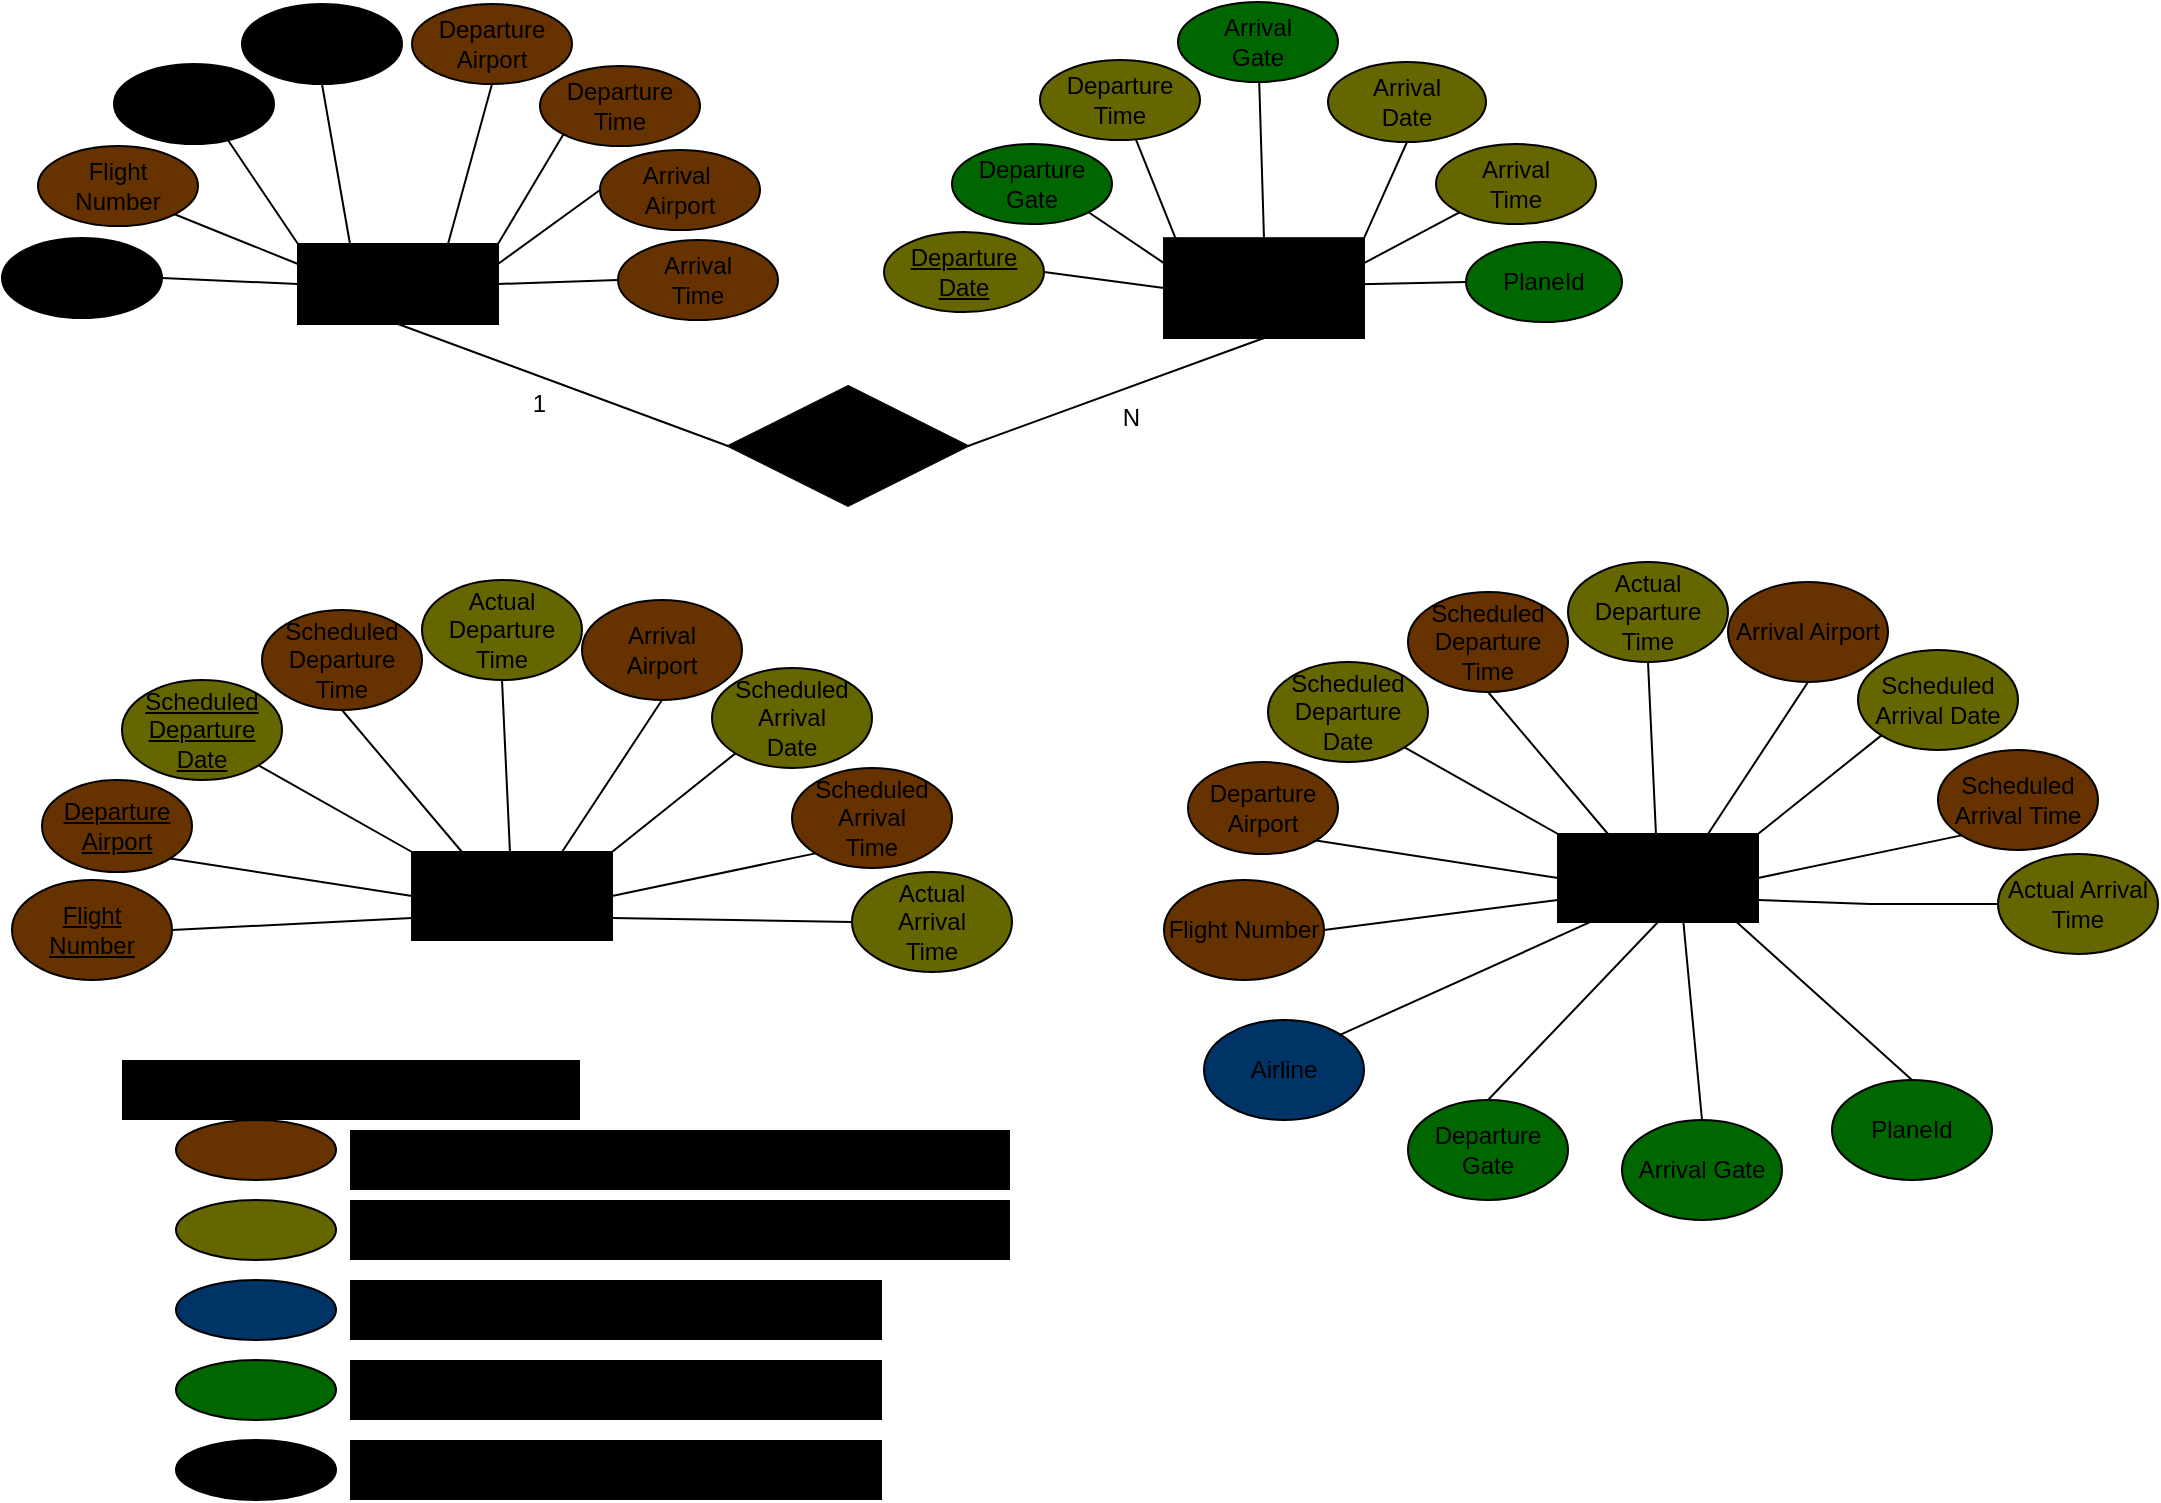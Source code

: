 <mxfile>
    <diagram id="sR8yIJGgQoAQNlq5dlLh" name="Lab6">
        <mxGraphModel dx="1577" dy="753" grid="1" gridSize="10" guides="1" tooltips="1" connect="1" arrows="1" fold="1" page="1" pageScale="1" pageWidth="850" pageHeight="1100" math="0" shadow="0">
            <root>
                <mxCell id="0"/>
                <mxCell id="1" parent="0"/>
                <mxCell id="S_jEVY1JRQI5lZc4IsCg-1" value="Airline1&lt;br&gt;Schedule" style="whiteSpace=wrap;html=1;align=center;fillColor=#000000;strokeColor=#000000;" parent="1" vertex="1">
                    <mxGeometry x="153" y="182" width="100" height="40" as="geometry"/>
                </mxCell>
                <mxCell id="S_jEVY1JRQI5lZc4IsCg-2" value="&lt;u&gt;Flight&lt;br&gt;Id&lt;/u&gt;" style="ellipse;whiteSpace=wrap;html=1;align=center;fillColor=#000000;" parent="1" vertex="1">
                    <mxGeometry x="5" y="179" width="80" height="40" as="geometry"/>
                </mxCell>
                <mxCell id="S_jEVY1JRQI5lZc4IsCg-3" value="Flight&lt;br&gt;Number" style="ellipse;whiteSpace=wrap;html=1;align=center;fillColor=#663300;" parent="1" vertex="1">
                    <mxGeometry x="23" y="133" width="80" height="40" as="geometry"/>
                </mxCell>
                <mxCell id="S_jEVY1JRQI5lZc4IsCg-4" value="Start&lt;br&gt;Date" style="ellipse;whiteSpace=wrap;html=1;align=center;fillColor=#000000;" parent="1" vertex="1">
                    <mxGeometry x="61" y="92" width="80" height="40" as="geometry"/>
                </mxCell>
                <mxCell id="S_jEVY1JRQI5lZc4IsCg-5" value="End&lt;br&gt;Date" style="ellipse;whiteSpace=wrap;html=1;align=center;fillColor=#000000;" parent="1" vertex="1">
                    <mxGeometry x="125" y="62" width="80" height="40" as="geometry"/>
                </mxCell>
                <mxCell id="S_jEVY1JRQI5lZc4IsCg-6" value="Arrival &lt;br&gt;Time" style="ellipse;whiteSpace=wrap;html=1;align=center;fillColor=#663300;" parent="1" vertex="1">
                    <mxGeometry x="313" y="180" width="80" height="40" as="geometry"/>
                </mxCell>
                <mxCell id="S_jEVY1JRQI5lZc4IsCg-7" value="Departure&lt;br&gt;Airport" style="ellipse;whiteSpace=wrap;html=1;align=center;fillColor=#663300;" parent="1" vertex="1">
                    <mxGeometry x="210" y="62" width="80" height="40" as="geometry"/>
                </mxCell>
                <mxCell id="S_jEVY1JRQI5lZc4IsCg-8" value="Arrival&amp;nbsp;&lt;br&gt;Airport" style="ellipse;whiteSpace=wrap;html=1;align=center;fillColor=#663300;" parent="1" vertex="1">
                    <mxGeometry x="304" y="135" width="80" height="40" as="geometry"/>
                </mxCell>
                <mxCell id="S_jEVY1JRQI5lZc4IsCg-9" value="Departure&lt;br&gt;Time" style="ellipse;whiteSpace=wrap;html=1;align=center;fillColor=#663300;" parent="1" vertex="1">
                    <mxGeometry x="274" y="93" width="80" height="40" as="geometry"/>
                </mxCell>
                <mxCell id="S_jEVY1JRQI5lZc4IsCg-10" value="Departure&lt;br&gt;Gate" style="ellipse;whiteSpace=wrap;html=1;align=center;fillColor=#006600;" parent="1" vertex="1">
                    <mxGeometry x="480" y="132.0" width="80" height="40" as="geometry"/>
                </mxCell>
                <mxCell id="S_jEVY1JRQI5lZc4IsCg-11" value="Departure&lt;br&gt;Time" style="ellipse;whiteSpace=wrap;html=1;align=center;fillColor=#666600;" parent="1" vertex="1">
                    <mxGeometry x="524" y="90.0" width="80" height="40" as="geometry"/>
                </mxCell>
                <mxCell id="S_jEVY1JRQI5lZc4IsCg-12" value="&lt;u&gt;Departure&lt;br&gt;Date&lt;/u&gt;" style="ellipse;whiteSpace=wrap;html=1;align=center;fillColor=#666600;" parent="1" vertex="1">
                    <mxGeometry x="446" y="176" width="80" height="40" as="geometry"/>
                </mxCell>
                <mxCell id="S_jEVY1JRQI5lZc4IsCg-13" value="Arrival&lt;br&gt;Date" style="ellipse;whiteSpace=wrap;html=1;align=center;fillColor=#666600;" parent="1" vertex="1">
                    <mxGeometry x="668" y="91.0" width="79" height="40" as="geometry"/>
                </mxCell>
                <mxCell id="S_jEVY1JRQI5lZc4IsCg-14" value="Arrival&lt;br&gt;Time" style="ellipse;whiteSpace=wrap;html=1;align=center;fillColor=#666600;" parent="1" vertex="1">
                    <mxGeometry x="722" y="132" width="80" height="40" as="geometry"/>
                </mxCell>
                <mxCell id="S_jEVY1JRQI5lZc4IsCg-15" value="Arrival&lt;br&gt;Gate" style="ellipse;whiteSpace=wrap;html=1;align=center;fillColor=#006600;" parent="1" vertex="1">
                    <mxGeometry x="593" y="61.0" width="80" height="40" as="geometry"/>
                </mxCell>
                <mxCell id="S_jEVY1JRQI5lZc4IsCg-16" value="PlaneId" style="ellipse;whiteSpace=wrap;html=1;align=center;fillColor=#006600;" parent="1" vertex="1">
                    <mxGeometry x="737" y="181" width="78" height="40" as="geometry"/>
                </mxCell>
                <mxCell id="S_jEVY1JRQI5lZc4IsCg-17" value="" style="endArrow=none;html=1;rounded=0;entryX=0;entryY=0.5;entryDx=0;entryDy=0;exitX=1;exitY=0.5;exitDx=0;exitDy=0;entryPerimeter=0;fillColor=#000000;" parent="1" source="S_jEVY1JRQI5lZc4IsCg-2" target="S_jEVY1JRQI5lZc4IsCg-1" edge="1">
                    <mxGeometry relative="1" as="geometry">
                        <mxPoint x="19" y="112" as="sourcePoint"/>
                        <mxPoint x="139" y="182" as="targetPoint"/>
                    </mxGeometry>
                </mxCell>
                <mxCell id="S_jEVY1JRQI5lZc4IsCg-18" value="" style="endArrow=none;html=1;rounded=0;entryX=0;entryY=0.25;entryDx=0;entryDy=0;exitX=1;exitY=1;exitDx=0;exitDy=0;fillColor=#000000;" parent="1" source="S_jEVY1JRQI5lZc4IsCg-3" target="S_jEVY1JRQI5lZc4IsCg-1" edge="1">
                    <mxGeometry relative="1" as="geometry">
                        <mxPoint x="69" y="142" as="sourcePoint"/>
                        <mxPoint x="229" y="142" as="targetPoint"/>
                    </mxGeometry>
                </mxCell>
                <mxCell id="S_jEVY1JRQI5lZc4IsCg-19" value="" style="endArrow=none;html=1;rounded=0;exitX=0.713;exitY=0.953;exitDx=0;exitDy=0;entryX=0;entryY=0;entryDx=0;entryDy=0;exitPerimeter=0;fillColor=#000000;" parent="1" source="S_jEVY1JRQI5lZc4IsCg-4" target="S_jEVY1JRQI5lZc4IsCg-1" edge="1">
                    <mxGeometry relative="1" as="geometry">
                        <mxPoint x="129" y="152" as="sourcePoint"/>
                        <mxPoint x="289" y="152" as="targetPoint"/>
                    </mxGeometry>
                </mxCell>
                <mxCell id="S_jEVY1JRQI5lZc4IsCg-20" value="" style="endArrow=none;html=1;rounded=0;entryX=0.5;entryY=1;entryDx=0;entryDy=0;fillColor=#000000;" parent="1" target="S_jEVY1JRQI5lZc4IsCg-5" edge="1">
                    <mxGeometry relative="1" as="geometry">
                        <mxPoint x="179" y="182" as="sourcePoint"/>
                        <mxPoint x="329" y="152" as="targetPoint"/>
                    </mxGeometry>
                </mxCell>
                <mxCell id="S_jEVY1JRQI5lZc4IsCg-21" value="" style="endArrow=none;html=1;rounded=0;exitX=0.75;exitY=0;exitDx=0;exitDy=0;entryX=0.5;entryY=1;entryDx=0;entryDy=0;fillColor=#000000;" parent="1" source="S_jEVY1JRQI5lZc4IsCg-1" target="S_jEVY1JRQI5lZc4IsCg-7" edge="1">
                    <mxGeometry relative="1" as="geometry">
                        <mxPoint x="189" y="132" as="sourcePoint"/>
                        <mxPoint x="349" y="132" as="targetPoint"/>
                    </mxGeometry>
                </mxCell>
                <mxCell id="S_jEVY1JRQI5lZc4IsCg-22" value="" style="endArrow=none;html=1;rounded=0;exitX=1;exitY=0;exitDx=0;exitDy=0;entryX=0;entryY=1;entryDx=0;entryDy=0;fillColor=#000000;" parent="1" source="S_jEVY1JRQI5lZc4IsCg-1" target="S_jEVY1JRQI5lZc4IsCg-9" edge="1">
                    <mxGeometry relative="1" as="geometry">
                        <mxPoint x="219" y="162" as="sourcePoint"/>
                        <mxPoint x="379" y="162" as="targetPoint"/>
                    </mxGeometry>
                </mxCell>
                <mxCell id="S_jEVY1JRQI5lZc4IsCg-23" value="" style="endArrow=none;html=1;rounded=0;exitX=1;exitY=0.25;exitDx=0;exitDy=0;entryX=0;entryY=0.5;entryDx=0;entryDy=0;fillColor=#000000;" parent="1" source="S_jEVY1JRQI5lZc4IsCg-1" target="S_jEVY1JRQI5lZc4IsCg-8" edge="1">
                    <mxGeometry relative="1" as="geometry">
                        <mxPoint x="279" y="202" as="sourcePoint"/>
                        <mxPoint x="439" y="202" as="targetPoint"/>
                    </mxGeometry>
                </mxCell>
                <mxCell id="S_jEVY1JRQI5lZc4IsCg-24" value="" style="endArrow=none;html=1;rounded=0;exitX=1;exitY=0.5;exitDx=0;exitDy=0;entryX=0;entryY=0.5;entryDx=0;entryDy=0;fillColor=#000000;" parent="1" source="S_jEVY1JRQI5lZc4IsCg-1" target="S_jEVY1JRQI5lZc4IsCg-6" edge="1">
                    <mxGeometry relative="1" as="geometry">
                        <mxPoint x="239" y="222" as="sourcePoint"/>
                        <mxPoint x="399" y="222" as="targetPoint"/>
                    </mxGeometry>
                </mxCell>
                <mxCell id="S_jEVY1JRQI5lZc4IsCg-25" value="" style="endArrow=none;html=1;rounded=0;exitX=1;exitY=0.5;exitDx=0;exitDy=0;entryX=0;entryY=0.5;entryDx=0;entryDy=0;fillColor=#000000;" parent="1" target="S_jEVY1JRQI5lZc4IsCg-16" edge="1">
                    <mxGeometry relative="1" as="geometry">
                        <mxPoint x="684" y="202.09" as="sourcePoint"/>
                        <mxPoint x="870" y="182.09" as="targetPoint"/>
                    </mxGeometry>
                </mxCell>
                <mxCell id="S_jEVY1JRQI5lZc4IsCg-26" value="" style="endArrow=none;html=1;rounded=0;exitX=1;exitY=0.25;exitDx=0;exitDy=0;entryX=0;entryY=1;entryDx=0;entryDy=0;fillColor=#000000;" parent="1" source="S_jEVY1JRQI5lZc4IsCg-33" target="S_jEVY1JRQI5lZc4IsCg-14" edge="1">
                    <mxGeometry relative="1" as="geometry">
                        <mxPoint x="684" y="212.09" as="sourcePoint"/>
                        <mxPoint x="850" y="262.09" as="targetPoint"/>
                    </mxGeometry>
                </mxCell>
                <mxCell id="S_jEVY1JRQI5lZc4IsCg-27" value="" style="endArrow=none;html=1;rounded=0;exitX=1;exitY=0;exitDx=0;exitDy=0;entryX=0.5;entryY=1;entryDx=0;entryDy=0;fillColor=#000000;" parent="1" source="S_jEVY1JRQI5lZc4IsCg-33" target="S_jEVY1JRQI5lZc4IsCg-13" edge="1">
                    <mxGeometry relative="1" as="geometry">
                        <mxPoint x="684" y="222.09" as="sourcePoint"/>
                        <mxPoint x="830" y="292.09" as="targetPoint"/>
                    </mxGeometry>
                </mxCell>
                <mxCell id="S_jEVY1JRQI5lZc4IsCg-28" value="" style="endArrow=none;html=1;rounded=0;exitX=0.5;exitY=0;exitDx=0;exitDy=0;fillColor=#000000;" parent="1" source="S_jEVY1JRQI5lZc4IsCg-33" target="S_jEVY1JRQI5lZc4IsCg-15" edge="1">
                    <mxGeometry relative="1" as="geometry">
                        <mxPoint x="659" y="222.09" as="sourcePoint"/>
                        <mxPoint x="664" y="108" as="targetPoint"/>
                    </mxGeometry>
                </mxCell>
                <mxCell id="S_jEVY1JRQI5lZc4IsCg-29" value="" style="endArrow=none;html=1;rounded=0;entryX=0.25;entryY=1;entryDx=0;entryDy=0;fillColor=#000000;" parent="1" source="S_jEVY1JRQI5lZc4IsCg-11" edge="1">
                    <mxGeometry relative="1" as="geometry">
                        <mxPoint x="570" y="262.09" as="sourcePoint"/>
                        <mxPoint x="609" y="222.09" as="targetPoint"/>
                    </mxGeometry>
                </mxCell>
                <mxCell id="S_jEVY1JRQI5lZc4IsCg-30" value="" style="endArrow=none;html=1;rounded=0;exitX=1;exitY=1;exitDx=0;exitDy=0;entryX=0;entryY=0.25;entryDx=0;entryDy=0;fillColor=#000000;" parent="1" source="S_jEVY1JRQI5lZc4IsCg-10" target="S_jEVY1JRQI5lZc4IsCg-33" edge="1">
                    <mxGeometry relative="1" as="geometry">
                        <mxPoint x="550" y="262.09" as="sourcePoint"/>
                        <mxPoint x="584" y="222.09" as="targetPoint"/>
                    </mxGeometry>
                </mxCell>
                <mxCell id="S_jEVY1JRQI5lZc4IsCg-31" value="" style="endArrow=none;html=1;rounded=0;exitX=1;exitY=0.5;exitDx=0;exitDy=0;entryX=0;entryY=0.5;entryDx=0;entryDy=0;fillColor=#000000;" parent="1" source="S_jEVY1JRQI5lZc4IsCg-12" target="S_jEVY1JRQI5lZc4IsCg-33" edge="1">
                    <mxGeometry relative="1" as="geometry">
                        <mxPoint x="530" y="232.09" as="sourcePoint"/>
                        <mxPoint x="584" y="212.09" as="targetPoint"/>
                    </mxGeometry>
                </mxCell>
                <mxCell id="S_jEVY1JRQI5lZc4IsCg-32" value="has_flight" style="shape=rhombus;double=1;perimeter=rhombusPerimeter;whiteSpace=wrap;html=1;align=center;fillColor=#000000;" parent="1" vertex="1">
                    <mxGeometry x="368" y="253" width="120" height="60" as="geometry"/>
                </mxCell>
                <mxCell id="S_jEVY1JRQI5lZc4IsCg-33" value="Airline1&lt;br&gt;Flight" style="shape=ext;margin=3;double=1;whiteSpace=wrap;html=1;align=center;fillColor=#000000;" parent="1" vertex="1">
                    <mxGeometry x="586" y="179.09" width="100" height="49.91" as="geometry"/>
                </mxCell>
                <mxCell id="S_jEVY1JRQI5lZc4IsCg-34" value="" style="endArrow=none;html=1;rounded=0;exitX=0.5;exitY=1;exitDx=0;exitDy=0;entryX=0;entryY=0.5;entryDx=0;entryDy=0;fillColor=#000000;" parent="1" source="S_jEVY1JRQI5lZc4IsCg-1" target="S_jEVY1JRQI5lZc4IsCg-32" edge="1">
                    <mxGeometry relative="1" as="geometry">
                        <mxPoint x="249" y="272" as="sourcePoint"/>
                        <mxPoint x="409" y="272" as="targetPoint"/>
                    </mxGeometry>
                </mxCell>
                <mxCell id="S_jEVY1JRQI5lZc4IsCg-35" value="1" style="resizable=0;html=1;align=right;verticalAlign=bottom;fillColor=#000000;" parent="S_jEVY1JRQI5lZc4IsCg-34" connectable="0" vertex="1">
                    <mxGeometry x="1" relative="1" as="geometry">
                        <mxPoint x="-91" y="-13" as="offset"/>
                    </mxGeometry>
                </mxCell>
                <mxCell id="S_jEVY1JRQI5lZc4IsCg-36" value="" style="endArrow=none;html=1;rounded=0;exitX=1;exitY=0.5;exitDx=0;exitDy=0;entryX=0.5;entryY=1;entryDx=0;entryDy=0;fillColor=#000000;" parent="1" source="S_jEVY1JRQI5lZc4IsCg-32" target="S_jEVY1JRQI5lZc4IsCg-33" edge="1">
                    <mxGeometry relative="1" as="geometry">
                        <mxPoint x="548" y="316" as="sourcePoint"/>
                        <mxPoint x="708" y="316" as="targetPoint"/>
                    </mxGeometry>
                </mxCell>
                <mxCell id="S_jEVY1JRQI5lZc4IsCg-37" value="N" style="resizable=0;html=1;align=right;verticalAlign=bottom;fillColor=#000000;" parent="S_jEVY1JRQI5lZc4IsCg-36" connectable="0" vertex="1">
                    <mxGeometry x="1" relative="1" as="geometry">
                        <mxPoint x="-61" y="48" as="offset"/>
                    </mxGeometry>
                </mxCell>
                <mxCell id="S_jEVY1JRQI5lZc4IsCg-38" value="Airline2&lt;br&gt;Flight" style="whiteSpace=wrap;html=1;align=center;fillColor=#000000;" parent="1" vertex="1">
                    <mxGeometry x="210" y="486" width="100" height="44" as="geometry"/>
                </mxCell>
                <mxCell id="S_jEVY1JRQI5lZc4IsCg-39" value="&lt;u&gt;Flight&lt;br&gt;Number&lt;/u&gt;" style="ellipse;whiteSpace=wrap;html=1;align=center;fillColor=#663300;" parent="1" vertex="1">
                    <mxGeometry x="10" y="500" width="80" height="50" as="geometry"/>
                </mxCell>
                <mxCell id="S_jEVY1JRQI5lZc4IsCg-40" value="&lt;u&gt;Departure&lt;br&gt;Airport&lt;/u&gt;" style="ellipse;whiteSpace=wrap;html=1;align=center;fillColor=#663300;" parent="1" vertex="1">
                    <mxGeometry x="25" y="450" width="75" height="46" as="geometry"/>
                </mxCell>
                <mxCell id="S_jEVY1JRQI5lZc4IsCg-41" value="&lt;u&gt;Scheduled&lt;br&gt;Departure&lt;br&gt;Date&lt;/u&gt;" style="ellipse;whiteSpace=wrap;html=1;align=center;fillColor=#666600;" parent="1" vertex="1">
                    <mxGeometry x="65" y="400" width="80" height="50" as="geometry"/>
                </mxCell>
                <mxCell id="S_jEVY1JRQI5lZc4IsCg-42" value="Scheduled&lt;br&gt;Departure&lt;br&gt;Time" style="ellipse;whiteSpace=wrap;html=1;align=center;fillColor=#663300;" parent="1" vertex="1">
                    <mxGeometry x="135" y="365" width="80" height="50" as="geometry"/>
                </mxCell>
                <mxCell id="S_jEVY1JRQI5lZc4IsCg-43" value="Actual&lt;br&gt;Arrival&lt;br&gt;Time" style="ellipse;whiteSpace=wrap;html=1;align=center;fillColor=#666600;" parent="1" vertex="1">
                    <mxGeometry x="430" y="496" width="80" height="50" as="geometry"/>
                </mxCell>
                <mxCell id="S_jEVY1JRQI5lZc4IsCg-44" value="Actual&lt;br&gt;Departure&lt;br&gt;Time" style="ellipse;whiteSpace=wrap;html=1;align=center;fillColor=#666600;" parent="1" vertex="1">
                    <mxGeometry x="215" y="350" width="80" height="50" as="geometry"/>
                </mxCell>
                <mxCell id="S_jEVY1JRQI5lZc4IsCg-45" value="Arrival&lt;br&gt;Airport" style="ellipse;whiteSpace=wrap;html=1;align=center;fillColor=#663300;" parent="1" vertex="1">
                    <mxGeometry x="295" y="360" width="80" height="50" as="geometry"/>
                </mxCell>
                <mxCell id="S_jEVY1JRQI5lZc4IsCg-46" value="Scheduled&lt;br&gt;Arrival&lt;br&gt;Date" style="ellipse;whiteSpace=wrap;html=1;align=center;fillColor=#666600;" parent="1" vertex="1">
                    <mxGeometry x="360" y="394" width="80" height="50" as="geometry"/>
                </mxCell>
                <mxCell id="S_jEVY1JRQI5lZc4IsCg-47" value="Scheduled&lt;br&gt;Arrival&lt;br&gt;Time" style="ellipse;whiteSpace=wrap;html=1;align=center;fillColor=#663300;" parent="1" vertex="1">
                    <mxGeometry x="400" y="444" width="80" height="50" as="geometry"/>
                </mxCell>
                <mxCell id="S_jEVY1JRQI5lZc4IsCg-48" value="" style="endArrow=none;html=1;rounded=0;exitX=1;exitY=0.5;exitDx=0;exitDy=0;entryX=0;entryY=0.75;entryDx=0;entryDy=0;fillColor=#000000;" parent="1" source="S_jEVY1JRQI5lZc4IsCg-39" target="S_jEVY1JRQI5lZc4IsCg-38" edge="1">
                    <mxGeometry relative="1" as="geometry">
                        <mxPoint x="90" y="540" as="sourcePoint"/>
                        <mxPoint x="250" y="540" as="targetPoint"/>
                    </mxGeometry>
                </mxCell>
                <mxCell id="S_jEVY1JRQI5lZc4IsCg-49" value="" style="endArrow=none;html=1;rounded=0;entryX=0;entryY=0.5;entryDx=0;entryDy=0;exitX=1;exitY=1;exitDx=0;exitDy=0;fillColor=#000000;" parent="1" source="S_jEVY1JRQI5lZc4IsCg-40" target="S_jEVY1JRQI5lZc4IsCg-38" edge="1">
                    <mxGeometry relative="1" as="geometry">
                        <mxPoint x="100" y="480" as="sourcePoint"/>
                        <mxPoint x="260" y="480" as="targetPoint"/>
                    </mxGeometry>
                </mxCell>
                <mxCell id="S_jEVY1JRQI5lZc4IsCg-50" value="" style="endArrow=none;html=1;rounded=0;exitX=1;exitY=1;exitDx=0;exitDy=0;entryX=0;entryY=0;entryDx=0;entryDy=0;fillColor=#000000;" parent="1" source="S_jEVY1JRQI5lZc4IsCg-41" target="S_jEVY1JRQI5lZc4IsCg-38" edge="1">
                    <mxGeometry relative="1" as="geometry">
                        <mxPoint x="140" y="480" as="sourcePoint"/>
                        <mxPoint x="300" y="480" as="targetPoint"/>
                    </mxGeometry>
                </mxCell>
                <mxCell id="S_jEVY1JRQI5lZc4IsCg-51" value="" style="endArrow=none;html=1;rounded=0;exitX=0.5;exitY=1;exitDx=0;exitDy=0;entryX=0.25;entryY=0;entryDx=0;entryDy=0;fillColor=#000000;" parent="1" source="S_jEVY1JRQI5lZc4IsCg-42" target="S_jEVY1JRQI5lZc4IsCg-38" edge="1">
                    <mxGeometry relative="1" as="geometry">
                        <mxPoint x="270" y="490" as="sourcePoint"/>
                        <mxPoint x="430" y="490" as="targetPoint"/>
                    </mxGeometry>
                </mxCell>
                <mxCell id="S_jEVY1JRQI5lZc4IsCg-52" value="" style="endArrow=none;html=1;rounded=0;exitX=0.5;exitY=1;exitDx=0;exitDy=0;fillColor=#000000;" parent="1" source="S_jEVY1JRQI5lZc4IsCg-44" target="S_jEVY1JRQI5lZc4IsCg-38" edge="1">
                    <mxGeometry relative="1" as="geometry">
                        <mxPoint x="240" y="470" as="sourcePoint"/>
                        <mxPoint x="400" y="470" as="targetPoint"/>
                    </mxGeometry>
                </mxCell>
                <mxCell id="S_jEVY1JRQI5lZc4IsCg-53" value="" style="endArrow=none;html=1;rounded=0;entryX=0.5;entryY=1;entryDx=0;entryDy=0;exitX=0.75;exitY=0;exitDx=0;exitDy=0;fillColor=#000000;" parent="1" source="S_jEVY1JRQI5lZc4IsCg-38" target="S_jEVY1JRQI5lZc4IsCg-45" edge="1">
                    <mxGeometry relative="1" as="geometry">
                        <mxPoint x="240" y="530" as="sourcePoint"/>
                        <mxPoint x="400" y="530" as="targetPoint"/>
                    </mxGeometry>
                </mxCell>
                <mxCell id="S_jEVY1JRQI5lZc4IsCg-54" value="" style="endArrow=none;html=1;rounded=0;exitX=1;exitY=0;exitDx=0;exitDy=0;entryX=0;entryY=1;entryDx=0;entryDy=0;fillColor=#000000;" parent="1" source="S_jEVY1JRQI5lZc4IsCg-38" target="S_jEVY1JRQI5lZc4IsCg-46" edge="1">
                    <mxGeometry relative="1" as="geometry">
                        <mxPoint x="400" y="530" as="sourcePoint"/>
                        <mxPoint x="560" y="530" as="targetPoint"/>
                    </mxGeometry>
                </mxCell>
                <mxCell id="S_jEVY1JRQI5lZc4IsCg-55" value="" style="endArrow=none;html=1;rounded=0;exitX=1;exitY=0.5;exitDx=0;exitDy=0;entryX=0;entryY=1;entryDx=0;entryDy=0;fillColor=#000000;" parent="1" source="S_jEVY1JRQI5lZc4IsCg-38" target="S_jEVY1JRQI5lZc4IsCg-47" edge="1">
                    <mxGeometry relative="1" as="geometry">
                        <mxPoint x="350" y="520" as="sourcePoint"/>
                        <mxPoint x="510" y="520" as="targetPoint"/>
                    </mxGeometry>
                </mxCell>
                <mxCell id="S_jEVY1JRQI5lZc4IsCg-56" value="" style="endArrow=none;html=1;rounded=0;exitX=1;exitY=0.75;exitDx=0;exitDy=0;entryX=0;entryY=0.5;entryDx=0;entryDy=0;fillColor=#000000;" parent="1" source="S_jEVY1JRQI5lZc4IsCg-38" target="S_jEVY1JRQI5lZc4IsCg-43" edge="1">
                    <mxGeometry relative="1" as="geometry">
                        <mxPoint x="400" y="630" as="sourcePoint"/>
                        <mxPoint x="560" y="630" as="targetPoint"/>
                    </mxGeometry>
                </mxCell>
                <mxCell id="S_jEVY1JRQI5lZc4IsCg-57" value="Lab_6_Flights" style="whiteSpace=wrap;html=1;align=center;fillColor=#000000;" parent="1" vertex="1">
                    <mxGeometry x="783" y="477" width="100" height="44" as="geometry"/>
                </mxCell>
                <mxCell id="S_jEVY1JRQI5lZc4IsCg-58" value="Flight Number" style="ellipse;whiteSpace=wrap;html=1;align=center;fillColor=#663300;" parent="1" vertex="1">
                    <mxGeometry x="586" y="500" width="80" height="50" as="geometry"/>
                </mxCell>
                <mxCell id="S_jEVY1JRQI5lZc4IsCg-59" value="Departure Airport" style="ellipse;whiteSpace=wrap;html=1;align=center;fillColor=#663300;" parent="1" vertex="1">
                    <mxGeometry x="598" y="441" width="75" height="46" as="geometry"/>
                </mxCell>
                <mxCell id="S_jEVY1JRQI5lZc4IsCg-60" value="Scheduled Departure Date" style="ellipse;whiteSpace=wrap;html=1;align=center;fillColor=#666600;" parent="1" vertex="1">
                    <mxGeometry x="638" y="391" width="80" height="50" as="geometry"/>
                </mxCell>
                <mxCell id="S_jEVY1JRQI5lZc4IsCg-61" value="Scheduled Departure Time" style="ellipse;whiteSpace=wrap;html=1;align=center;fillColor=#663300;" parent="1" vertex="1">
                    <mxGeometry x="708" y="356" width="80" height="50" as="geometry"/>
                </mxCell>
                <mxCell id="S_jEVY1JRQI5lZc4IsCg-62" value="Actual Arrival Time" style="ellipse;whiteSpace=wrap;html=1;align=center;fillColor=#666600;" parent="1" vertex="1">
                    <mxGeometry x="1003" y="487" width="80" height="50" as="geometry"/>
                </mxCell>
                <mxCell id="S_jEVY1JRQI5lZc4IsCg-63" value="Actual Departure Time" style="ellipse;whiteSpace=wrap;html=1;align=center;fillColor=#666600;" parent="1" vertex="1">
                    <mxGeometry x="788" y="341" width="80" height="50" as="geometry"/>
                </mxCell>
                <mxCell id="S_jEVY1JRQI5lZc4IsCg-64" value="Arrival Airport" style="ellipse;whiteSpace=wrap;html=1;align=center;fillColor=#663300;" parent="1" vertex="1">
                    <mxGeometry x="868" y="351" width="80" height="50" as="geometry"/>
                </mxCell>
                <mxCell id="S_jEVY1JRQI5lZc4IsCg-65" value="Scheduled Arrival Date" style="ellipse;whiteSpace=wrap;html=1;align=center;fillColor=#666600;" parent="1" vertex="1">
                    <mxGeometry x="933" y="385" width="80" height="50" as="geometry"/>
                </mxCell>
                <mxCell id="S_jEVY1JRQI5lZc4IsCg-66" value="Scheduled Arrival Time" style="ellipse;whiteSpace=wrap;html=1;align=center;fillColor=#663300;" parent="1" vertex="1">
                    <mxGeometry x="973" y="435" width="80" height="50" as="geometry"/>
                </mxCell>
                <mxCell id="S_jEVY1JRQI5lZc4IsCg-67" value="" style="endArrow=none;html=1;rounded=0;exitX=1;exitY=0.5;exitDx=0;exitDy=0;entryX=0;entryY=0.75;entryDx=0;entryDy=0;fillColor=#000000;" parent="1" source="S_jEVY1JRQI5lZc4IsCg-58" target="S_jEVY1JRQI5lZc4IsCg-57" edge="1">
                    <mxGeometry relative="1" as="geometry">
                        <mxPoint x="663" y="531" as="sourcePoint"/>
                        <mxPoint x="823" y="531" as="targetPoint"/>
                    </mxGeometry>
                </mxCell>
                <mxCell id="S_jEVY1JRQI5lZc4IsCg-68" value="" style="endArrow=none;html=1;rounded=0;entryX=0;entryY=0.5;entryDx=0;entryDy=0;exitX=1;exitY=1;exitDx=0;exitDy=0;fillColor=#000000;" parent="1" source="S_jEVY1JRQI5lZc4IsCg-59" target="S_jEVY1JRQI5lZc4IsCg-57" edge="1">
                    <mxGeometry relative="1" as="geometry">
                        <mxPoint x="673" y="471" as="sourcePoint"/>
                        <mxPoint x="833" y="471" as="targetPoint"/>
                    </mxGeometry>
                </mxCell>
                <mxCell id="S_jEVY1JRQI5lZc4IsCg-69" value="" style="endArrow=none;html=1;rounded=0;exitX=1;exitY=1;exitDx=0;exitDy=0;entryX=0;entryY=0;entryDx=0;entryDy=0;fillColor=#000000;" parent="1" source="S_jEVY1JRQI5lZc4IsCg-60" target="S_jEVY1JRQI5lZc4IsCg-57" edge="1">
                    <mxGeometry relative="1" as="geometry">
                        <mxPoint x="713" y="471" as="sourcePoint"/>
                        <mxPoint x="873" y="471" as="targetPoint"/>
                    </mxGeometry>
                </mxCell>
                <mxCell id="S_jEVY1JRQI5lZc4IsCg-70" value="" style="endArrow=none;html=1;rounded=0;exitX=0.5;exitY=1;exitDx=0;exitDy=0;entryX=0.25;entryY=0;entryDx=0;entryDy=0;fillColor=#000000;" parent="1" source="S_jEVY1JRQI5lZc4IsCg-61" target="S_jEVY1JRQI5lZc4IsCg-57" edge="1">
                    <mxGeometry relative="1" as="geometry">
                        <mxPoint x="843" y="481" as="sourcePoint"/>
                        <mxPoint x="1003" y="481" as="targetPoint"/>
                    </mxGeometry>
                </mxCell>
                <mxCell id="S_jEVY1JRQI5lZc4IsCg-71" value="" style="endArrow=none;html=1;rounded=0;exitX=0.5;exitY=1;exitDx=0;exitDy=0;fillColor=#000000;" parent="1" source="S_jEVY1JRQI5lZc4IsCg-63" target="S_jEVY1JRQI5lZc4IsCg-57" edge="1">
                    <mxGeometry relative="1" as="geometry">
                        <mxPoint x="813" y="461" as="sourcePoint"/>
                        <mxPoint x="973" y="461" as="targetPoint"/>
                    </mxGeometry>
                </mxCell>
                <mxCell id="S_jEVY1JRQI5lZc4IsCg-72" value="" style="endArrow=none;html=1;rounded=0;entryX=0.5;entryY=1;entryDx=0;entryDy=0;exitX=0.75;exitY=0;exitDx=0;exitDy=0;fillColor=#000000;" parent="1" source="S_jEVY1JRQI5lZc4IsCg-57" target="S_jEVY1JRQI5lZc4IsCg-64" edge="1">
                    <mxGeometry relative="1" as="geometry">
                        <mxPoint x="813" y="521" as="sourcePoint"/>
                        <mxPoint x="973" y="521" as="targetPoint"/>
                    </mxGeometry>
                </mxCell>
                <mxCell id="S_jEVY1JRQI5lZc4IsCg-73" value="" style="endArrow=none;html=1;rounded=0;exitX=1;exitY=0;exitDx=0;exitDy=0;entryX=0;entryY=1;entryDx=0;entryDy=0;fillColor=#000000;" parent="1" source="S_jEVY1JRQI5lZc4IsCg-57" target="S_jEVY1JRQI5lZc4IsCg-65" edge="1">
                    <mxGeometry relative="1" as="geometry">
                        <mxPoint x="973" y="521" as="sourcePoint"/>
                        <mxPoint x="1133" y="521" as="targetPoint"/>
                    </mxGeometry>
                </mxCell>
                <mxCell id="S_jEVY1JRQI5lZc4IsCg-74" value="" style="endArrow=none;html=1;rounded=0;exitX=1;exitY=0.5;exitDx=0;exitDy=0;entryX=0;entryY=1;entryDx=0;entryDy=0;fillColor=#000000;" parent="1" source="S_jEVY1JRQI5lZc4IsCg-57" target="S_jEVY1JRQI5lZc4IsCg-66" edge="1">
                    <mxGeometry relative="1" as="geometry">
                        <mxPoint x="923" y="511" as="sourcePoint"/>
                        <mxPoint x="1083" y="511" as="targetPoint"/>
                    </mxGeometry>
                </mxCell>
                <mxCell id="S_jEVY1JRQI5lZc4IsCg-75" value="" style="endArrow=none;html=1;rounded=0;exitX=1;exitY=0.75;exitDx=0;exitDy=0;entryX=0;entryY=0.5;entryDx=0;entryDy=0;fillColor=#000000;" parent="1" source="S_jEVY1JRQI5lZc4IsCg-57" target="S_jEVY1JRQI5lZc4IsCg-62" edge="1">
                    <mxGeometry relative="1" as="geometry">
                        <mxPoint x="973" y="621" as="sourcePoint"/>
                        <mxPoint x="1133" y="621" as="targetPoint"/>
                        <Array as="points">
                            <mxPoint x="939" y="512"/>
                        </Array>
                    </mxGeometry>
                </mxCell>
                <mxCell id="VKnm01oyYMURqthNTy_g-1" value="" style="ellipse;whiteSpace=wrap;html=1;align=center;fillColor=#003366;" parent="1" vertex="1">
                    <mxGeometry x="92" y="700" width="80" height="30" as="geometry"/>
                </mxCell>
                <mxCell id="VKnm01oyYMURqthNTy_g-2" value="" style="ellipse;whiteSpace=wrap;html=1;align=center;fillColor=#663300;" parent="1" vertex="1">
                    <mxGeometry x="92" y="620" width="80" height="30" as="geometry"/>
                </mxCell>
                <mxCell id="VKnm01oyYMURqthNTy_g-3" value="" style="ellipse;whiteSpace=wrap;html=1;align=center;fillColor=#666600;" parent="1" vertex="1">
                    <mxGeometry x="92" y="660" width="80" height="30" as="geometry"/>
                </mxCell>
                <mxCell id="VKnm01oyYMURqthNTy_g-4" value="New attribute that doesn't exist in either schema" style="text;html=1;strokeColor=none;fillColor=#000000;align=left;verticalAlign=middle;whiteSpace=wrap;rounded=0;" parent="1" vertex="1">
                    <mxGeometry x="179" y="700" width="266" height="30" as="geometry"/>
                </mxCell>
                <mxCell id="VKnm01oyYMURqthNTy_g-5" value="Mapping between Airline1.Schedule and Airline2.Flight" style="text;html=1;strokeColor=none;fillColor=#000000;align=left;verticalAlign=middle;whiteSpace=wrap;rounded=0;" parent="1" vertex="1">
                    <mxGeometry x="179" y="625" width="330" height="30" as="geometry"/>
                </mxCell>
                <mxCell id="VKnm01oyYMURqthNTy_g-6" value="Mapping between Airline1.Flight and Airline2.Flight" style="text;html=1;strokeColor=none;fillColor=#000000;align=left;verticalAlign=middle;whiteSpace=wrap;rounded=0;" parent="1" vertex="1">
                    <mxGeometry x="179" y="660" width="330" height="30" as="geometry"/>
                </mxCell>
                <mxCell id="VKnm01oyYMURqthNTy_g-7" value="Attribute matching legend:" style="text;html=1;strokeColor=none;fillColor=#000000;align=left;verticalAlign=middle;whiteSpace=wrap;rounded=0;" parent="1" vertex="1">
                    <mxGeometry x="65" y="590" width="229" height="30" as="geometry"/>
                </mxCell>
                <mxCell id="VKnm01oyYMURqthNTy_g-8" value="" style="ellipse;whiteSpace=wrap;html=1;align=center;fillColor=#006600;" parent="1" vertex="1">
                    <mxGeometry x="92" y="740" width="80" height="30" as="geometry"/>
                </mxCell>
                <mxCell id="VKnm01oyYMURqthNTy_g-9" value="Mapping that only exists in Airline1" style="text;html=1;strokeColor=none;fillColor=#000000;align=left;verticalAlign=middle;whiteSpace=wrap;rounded=0;" parent="1" vertex="1">
                    <mxGeometry x="179" y="740" width="266" height="30" as="geometry"/>
                </mxCell>
                <mxCell id="VKnm01oyYMURqthNTy_g-10" value="" style="ellipse;whiteSpace=wrap;html=1;align=center;fillColor=#000000;" parent="1" vertex="1">
                    <mxGeometry x="92" y="780" width="80" height="30" as="geometry"/>
                </mxCell>
                <mxCell id="VKnm01oyYMURqthNTy_g-11" value="Mapping that only exists in Airline2" style="text;html=1;strokeColor=none;fillColor=#000000;align=left;verticalAlign=middle;whiteSpace=wrap;rounded=0;" parent="1" vertex="1">
                    <mxGeometry x="179" y="780" width="266" height="30" as="geometry"/>
                </mxCell>
                <mxCell id="3" value="Airline" style="ellipse;whiteSpace=wrap;html=1;align=center;fillColor=#003366;" parent="1" vertex="1">
                    <mxGeometry x="606" y="570" width="80" height="50" as="geometry"/>
                </mxCell>
                <mxCell id="4" value="" style="endArrow=none;html=1;rounded=0;fontColor=#4336FF;fillColor=#000000;exitX=1;exitY=0;exitDx=0;exitDy=0;entryX=0.171;entryY=0.991;entryDx=0;entryDy=0;entryPerimeter=0;" parent="1" source="3" target="S_jEVY1JRQI5lZc4IsCg-57" edge="1">
                    <mxGeometry relative="1" as="geometry">
                        <mxPoint x="450" y="420" as="sourcePoint"/>
                        <mxPoint x="610" y="420" as="targetPoint"/>
                    </mxGeometry>
                </mxCell>
                <mxCell id="5" value="Arrival Gate" style="ellipse;whiteSpace=wrap;html=1;align=center;fillColor=#006600;" vertex="1" parent="1">
                    <mxGeometry x="815" y="620" width="80" height="50" as="geometry"/>
                </mxCell>
                <mxCell id="6" value="Departure Gate" style="ellipse;whiteSpace=wrap;html=1;align=center;fillColor=#006600;" vertex="1" parent="1">
                    <mxGeometry x="708" y="610" width="80" height="50" as="geometry"/>
                </mxCell>
                <mxCell id="7" value="PlaneId" style="ellipse;whiteSpace=wrap;html=1;align=center;fillColor=#006600;" vertex="1" parent="1">
                    <mxGeometry x="920" y="600" width="80" height="50" as="geometry"/>
                </mxCell>
                <mxCell id="8" value="" style="endArrow=none;html=1;rounded=0;exitX=0.5;exitY=0;exitDx=0;exitDy=0;entryX=0.5;entryY=1;entryDx=0;entryDy=0;" edge="1" parent="1" source="6" target="S_jEVY1JRQI5lZc4IsCg-57">
                    <mxGeometry relative="1" as="geometry">
                        <mxPoint x="590" y="380" as="sourcePoint"/>
                        <mxPoint x="750" y="380" as="targetPoint"/>
                    </mxGeometry>
                </mxCell>
                <mxCell id="9" value="" style="endArrow=none;html=1;rounded=0;exitX=0.5;exitY=0;exitDx=0;exitDy=0;entryX=0.627;entryY=1;entryDx=0;entryDy=0;entryPerimeter=0;" edge="1" parent="1" source="5" target="S_jEVY1JRQI5lZc4IsCg-57">
                    <mxGeometry relative="1" as="geometry">
                        <mxPoint x="590" y="380" as="sourcePoint"/>
                        <mxPoint x="750" y="380" as="targetPoint"/>
                    </mxGeometry>
                </mxCell>
                <mxCell id="10" value="" style="endArrow=none;html=1;rounded=0;exitX=0.5;exitY=0;exitDx=0;exitDy=0;entryX=0.893;entryY=1;entryDx=0;entryDy=0;entryPerimeter=0;" edge="1" parent="1" source="7" target="S_jEVY1JRQI5lZc4IsCg-57">
                    <mxGeometry relative="1" as="geometry">
                        <mxPoint x="590" y="380" as="sourcePoint"/>
                        <mxPoint x="750" y="380" as="targetPoint"/>
                    </mxGeometry>
                </mxCell>
            </root>
        </mxGraphModel>
    </diagram>
</mxfile>